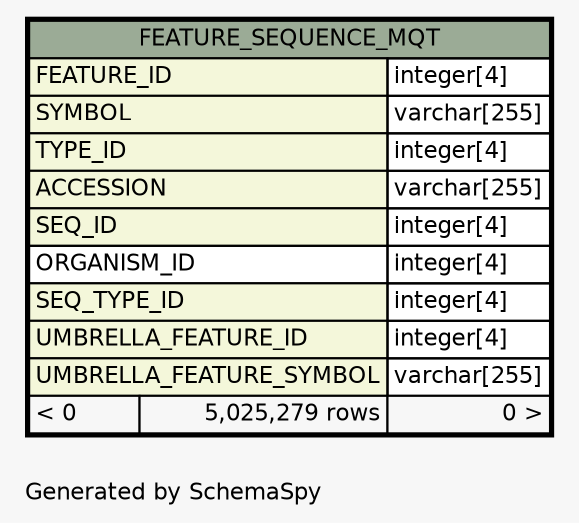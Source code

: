 // dot 2.38.0 on Windows 10 10.0
// SchemaSpy rev Unknown
digraph "oneDegreeRelationshipsDiagram" {
  graph [
    rankdir="RL"
    bgcolor="#f7f7f7"
    label="\nGenerated by SchemaSpy"
    labeljust="l"
    nodesep="0.18"
    ranksep="0.46"
    fontname="Helvetica"
    fontsize="11"
  ];
  node [
    fontname="Helvetica"
    fontsize="11"
    shape="plaintext"
  ];
  edge [
    arrowsize="0.8"
  ];
  "FEATURE_SEQUENCE_MQT" [
    label=<
    <TABLE BORDER="2" CELLBORDER="1" CELLSPACING="0" BGCOLOR="#ffffff">
      <TR><TD COLSPAN="3" BGCOLOR="#9bab96" ALIGN="CENTER">FEATURE_SEQUENCE_MQT</TD></TR>
      <TR><TD PORT="FEATURE_ID" COLSPAN="2" BGCOLOR="#f4f7da" ALIGN="LEFT">FEATURE_ID</TD><TD PORT="FEATURE_ID.type" ALIGN="LEFT">integer[4]</TD></TR>
      <TR><TD PORT="SYMBOL" COLSPAN="2" BGCOLOR="#f4f7da" ALIGN="LEFT">SYMBOL</TD><TD PORT="SYMBOL.type" ALIGN="LEFT">varchar[255]</TD></TR>
      <TR><TD PORT="TYPE_ID" COLSPAN="2" BGCOLOR="#f4f7da" ALIGN="LEFT">TYPE_ID</TD><TD PORT="TYPE_ID.type" ALIGN="LEFT">integer[4]</TD></TR>
      <TR><TD PORT="ACCESSION" COLSPAN="2" BGCOLOR="#f4f7da" ALIGN="LEFT">ACCESSION</TD><TD PORT="ACCESSION.type" ALIGN="LEFT">varchar[255]</TD></TR>
      <TR><TD PORT="SEQ_ID" COLSPAN="2" BGCOLOR="#f4f7da" ALIGN="LEFT">SEQ_ID</TD><TD PORT="SEQ_ID.type" ALIGN="LEFT">integer[4]</TD></TR>
      <TR><TD PORT="ORGANISM_ID" COLSPAN="2" ALIGN="LEFT">ORGANISM_ID</TD><TD PORT="ORGANISM_ID.type" ALIGN="LEFT">integer[4]</TD></TR>
      <TR><TD PORT="SEQ_TYPE_ID" COLSPAN="2" BGCOLOR="#f4f7da" ALIGN="LEFT">SEQ_TYPE_ID</TD><TD PORT="SEQ_TYPE_ID.type" ALIGN="LEFT">integer[4]</TD></TR>
      <TR><TD PORT="UMBRELLA_FEATURE_ID" COLSPAN="2" BGCOLOR="#f4f7da" ALIGN="LEFT">UMBRELLA_FEATURE_ID</TD><TD PORT="UMBRELLA_FEATURE_ID.type" ALIGN="LEFT">integer[4]</TD></TR>
      <TR><TD PORT="UMBRELLA_FEATURE_SYMBOL" COLSPAN="2" BGCOLOR="#f4f7da" ALIGN="LEFT">UMBRELLA_FEATURE_SYMBOL</TD><TD PORT="UMBRELLA_FEATURE_SYMBOL.type" ALIGN="LEFT">varchar[255]</TD></TR>
      <TR><TD ALIGN="LEFT" BGCOLOR="#f7f7f7">&lt; 0</TD><TD ALIGN="RIGHT" BGCOLOR="#f7f7f7">5,025,279 rows</TD><TD ALIGN="RIGHT" BGCOLOR="#f7f7f7">0 &gt;</TD></TR>
    </TABLE>>
    URL="FEATURE_SEQUENCE_MQT.html"
    tooltip="FEATURE_SEQUENCE_MQT"
  ];
}

